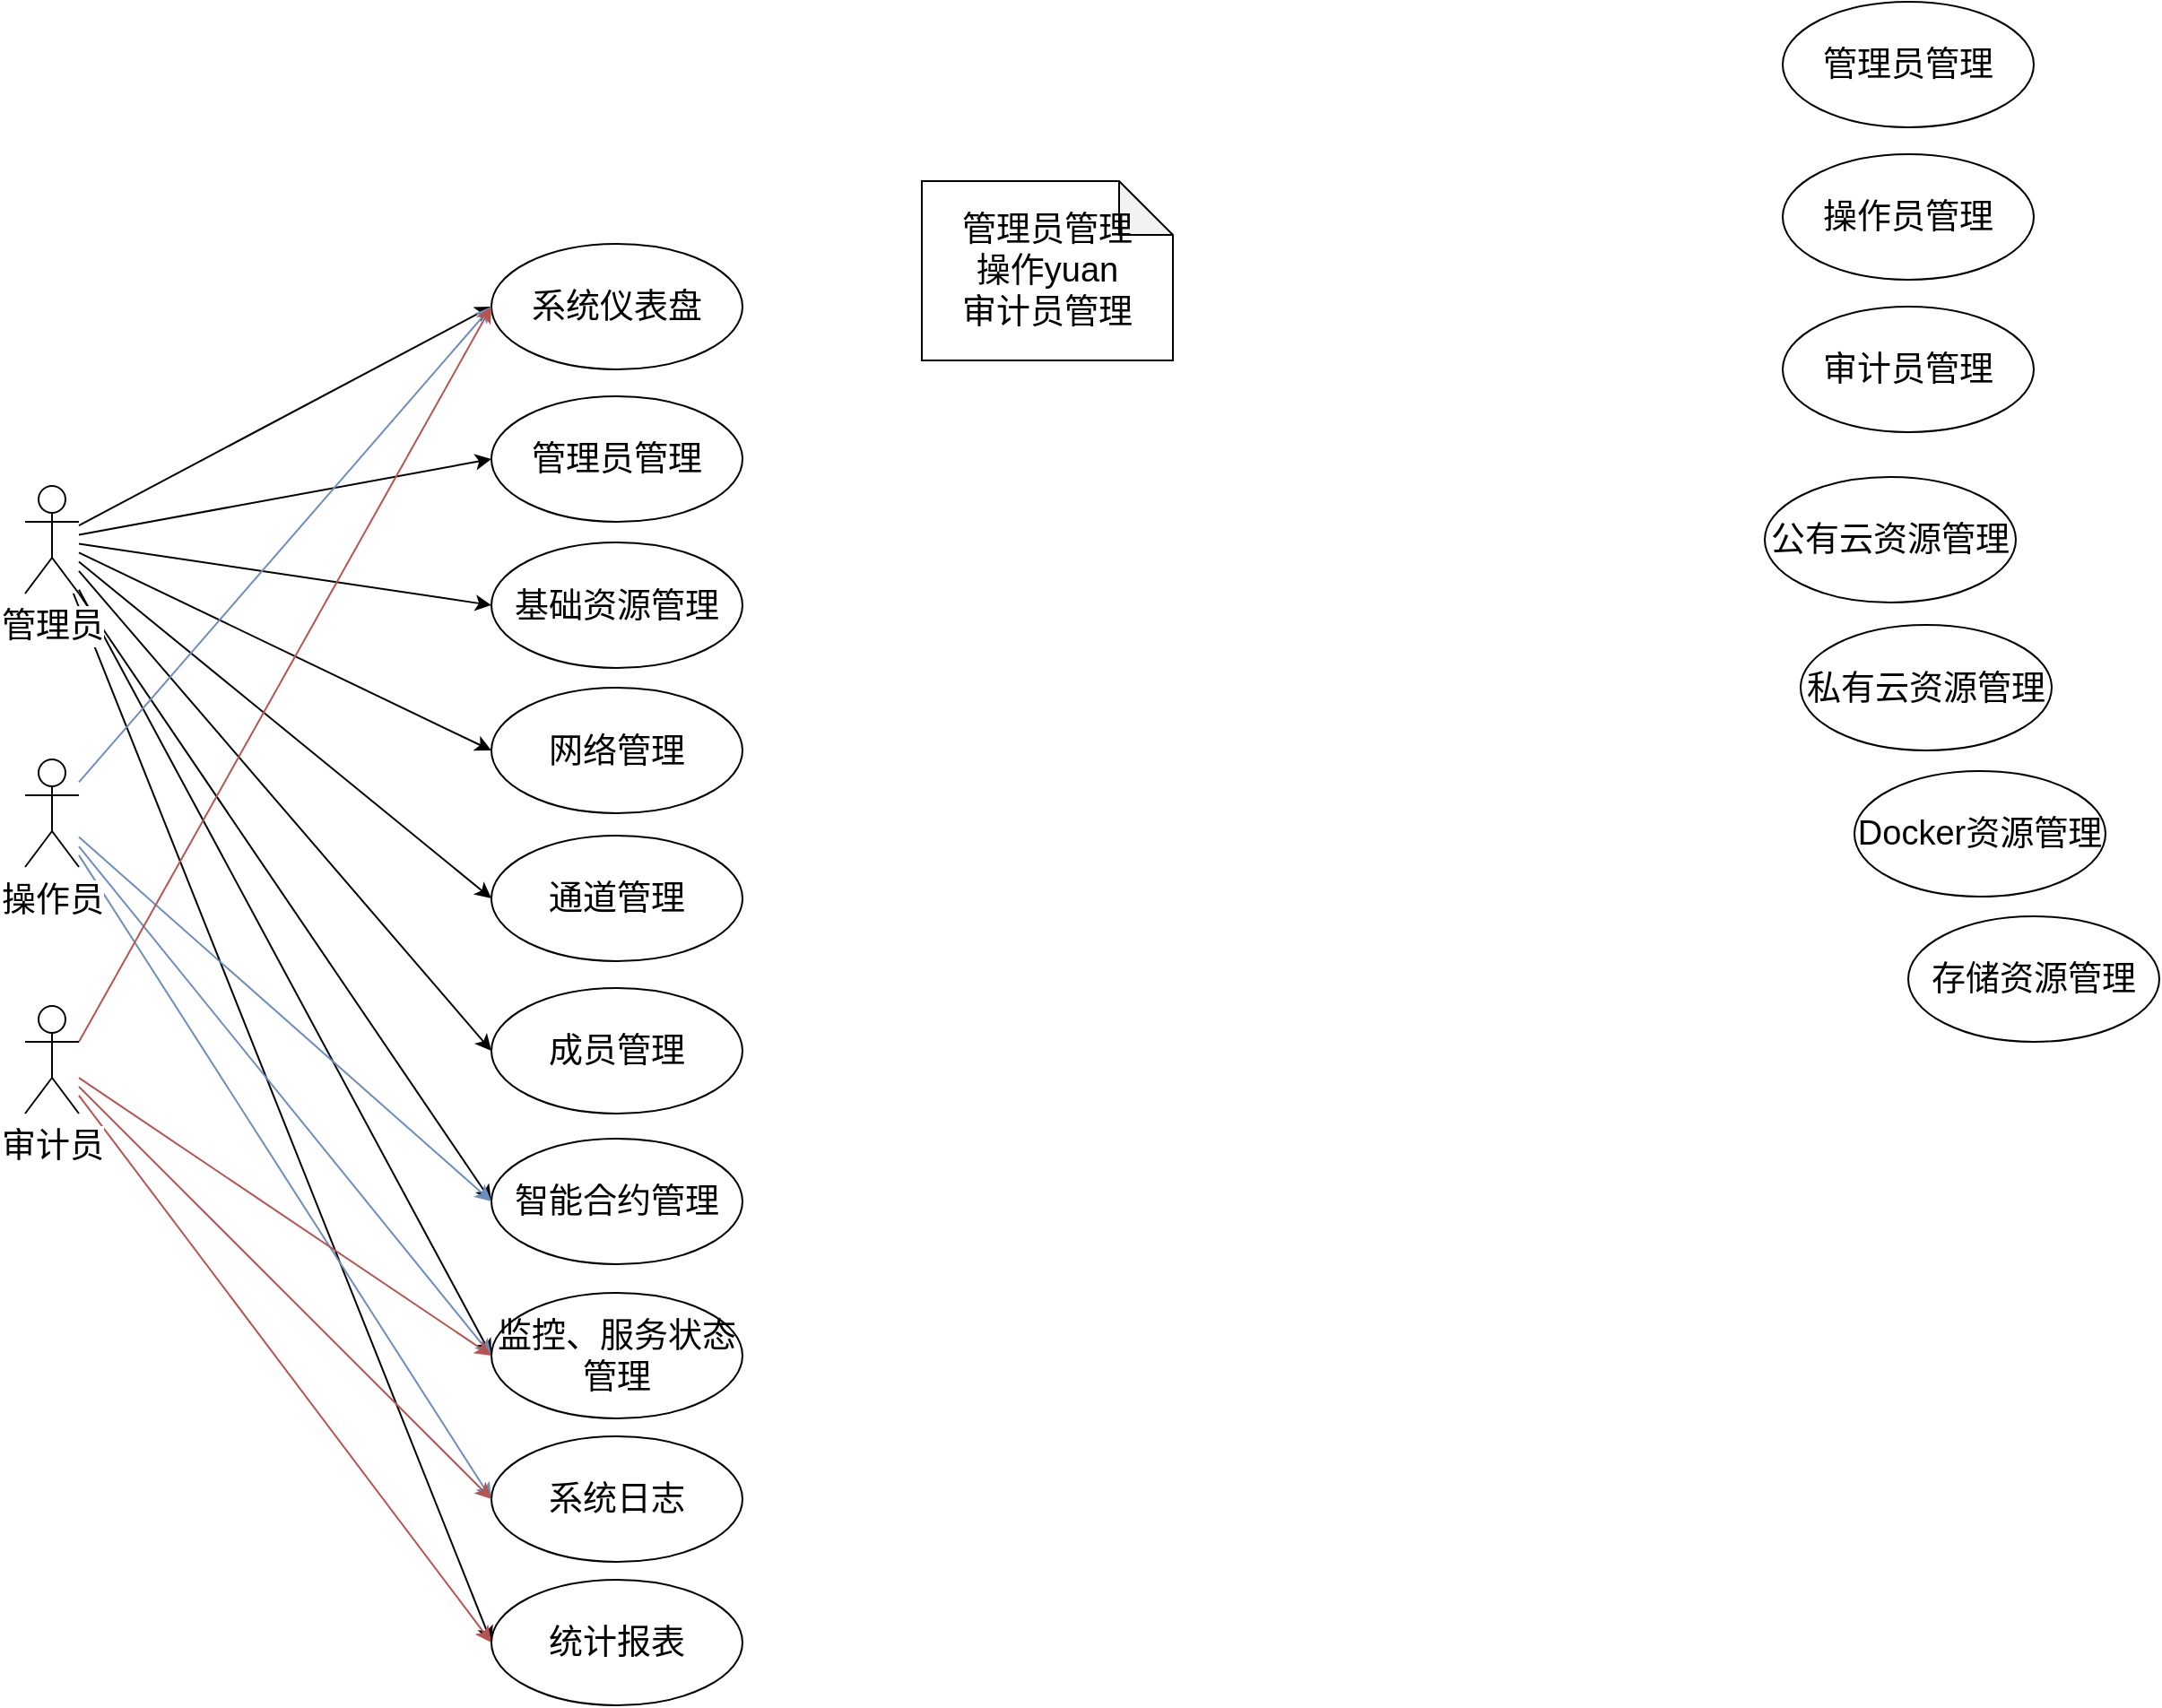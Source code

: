 <mxfile version="10.8.1" type="github"><diagram id="oozkSbW9tRgO9davWDht" name="ç¬¬ 1 é¡µ"><mxGraphModel dx="1394" dy="2096" grid="1" gridSize="10" guides="1" tooltips="1" connect="1" arrows="1" fold="1" page="1" pageScale="1" pageWidth="1527" pageHeight="1169" math="0" shadow="0"><root><mxCell id="0"/><mxCell id="1" parent="0"/><mxCell id="0qH-9EDrpJP9-Y-19pUg-6" style="rounded=0;orthogonalLoop=1;jettySize=auto;html=1;fontSize=19;entryX=0;entryY=0.5;entryDx=0;entryDy=0;" parent="1" source="0qH-9EDrpJP9-Y-19pUg-1" target="0qH-9EDrpJP9-Y-19pUg-5" edge="1"><mxGeometry relative="1" as="geometry"/></mxCell><mxCell id="0qH-9EDrpJP9-Y-19pUg-7" style="edgeStyle=none;rounded=0;orthogonalLoop=1;jettySize=auto;html=1;entryX=0;entryY=0.5;entryDx=0;entryDy=0;fontSize=19;" parent="1" source="0qH-9EDrpJP9-Y-19pUg-1" target="0qH-9EDrpJP9-Y-19pUg-2" edge="1"><mxGeometry relative="1" as="geometry"/></mxCell><mxCell id="0qH-9EDrpJP9-Y-19pUg-8" style="edgeStyle=none;rounded=0;orthogonalLoop=1;jettySize=auto;html=1;entryX=0;entryY=0.5;entryDx=0;entryDy=0;fontSize=19;" parent="1" source="0qH-9EDrpJP9-Y-19pUg-1" target="0qH-9EDrpJP9-Y-19pUg-4" edge="1"><mxGeometry relative="1" as="geometry"/></mxCell><mxCell id="0qH-9EDrpJP9-Y-19pUg-9" style="edgeStyle=none;rounded=0;orthogonalLoop=1;jettySize=auto;html=1;entryX=0;entryY=0.5;entryDx=0;entryDy=0;fontSize=19;" parent="1" source="0qH-9EDrpJP9-Y-19pUg-1" target="0qH-9EDrpJP9-Y-19pUg-3" edge="1"><mxGeometry relative="1" as="geometry"/></mxCell><mxCell id="0qH-9EDrpJP9-Y-19pUg-17" style="edgeStyle=none;rounded=0;orthogonalLoop=1;jettySize=auto;html=1;entryX=0;entryY=0.5;entryDx=0;entryDy=0;fontSize=19;" parent="1" source="0qH-9EDrpJP9-Y-19pUg-1" target="0qH-9EDrpJP9-Y-19pUg-16" edge="1"><mxGeometry relative="1" as="geometry"/></mxCell><mxCell id="0qH-9EDrpJP9-Y-19pUg-19" style="edgeStyle=none;rounded=0;orthogonalLoop=1;jettySize=auto;html=1;exitX=1;exitY=1;exitDx=0;exitDy=0;exitPerimeter=0;entryX=0;entryY=0.5;entryDx=0;entryDy=0;fontSize=19;" parent="1" source="0qH-9EDrpJP9-Y-19pUg-1" target="0qH-9EDrpJP9-Y-19pUg-18" edge="1"><mxGeometry relative="1" as="geometry"/></mxCell><mxCell id="0qH-9EDrpJP9-Y-19pUg-35" style="edgeStyle=none;rounded=0;orthogonalLoop=1;jettySize=auto;html=1;entryX=0;entryY=0.5;entryDx=0;entryDy=0;fontSize=19;" parent="1" source="0qH-9EDrpJP9-Y-19pUg-1" target="0qH-9EDrpJP9-Y-19pUg-34" edge="1"><mxGeometry relative="1" as="geometry"/></mxCell><mxCell id="0qH-9EDrpJP9-Y-19pUg-37" style="edgeStyle=none;rounded=0;orthogonalLoop=1;jettySize=auto;html=1;entryX=0;entryY=0.5;entryDx=0;entryDy=0;fontSize=19;" parent="1" source="0qH-9EDrpJP9-Y-19pUg-1" target="0qH-9EDrpJP9-Y-19pUg-32" edge="1"><mxGeometry relative="1" as="geometry"/></mxCell><mxCell id="0qH-9EDrpJP9-Y-19pUg-48" style="edgeStyle=none;rounded=0;orthogonalLoop=1;jettySize=auto;html=1;entryX=0;entryY=0.5;entryDx=0;entryDy=0;fontSize=19;" parent="1" source="0qH-9EDrpJP9-Y-19pUg-1" target="0qH-9EDrpJP9-Y-19pUg-46" edge="1"><mxGeometry relative="1" as="geometry"/></mxCell><mxCell id="0qH-9EDrpJP9-Y-19pUg-1" value="管理员&lt;br style=&quot;font-size: 19px;&quot;&gt;" style="shape=umlActor;verticalLabelPosition=bottom;labelBackgroundColor=#ffffff;verticalAlign=top;html=1;fontSize=19;" parent="1" vertex="1"><mxGeometry x="260" y="220" width="30" height="60" as="geometry"/></mxCell><mxCell id="0qH-9EDrpJP9-Y-19pUg-2" value="网络管理&lt;br style=&quot;font-size: 19px;&quot;&gt;" style="ellipse;whiteSpace=wrap;html=1;fontSize=19;" parent="1" vertex="1"><mxGeometry x="520" y="332.5" width="140" height="70" as="geometry"/></mxCell><mxCell id="0qH-9EDrpJP9-Y-19pUg-3" value="成员管理" style="ellipse;whiteSpace=wrap;html=1;fontSize=19;" parent="1" vertex="1"><mxGeometry x="520" y="500" width="140" height="70" as="geometry"/></mxCell><mxCell id="0qH-9EDrpJP9-Y-19pUg-4" value="通道管理" style="ellipse;whiteSpace=wrap;html=1;fontSize=19;" parent="1" vertex="1"><mxGeometry x="520" y="415" width="140" height="70" as="geometry"/></mxCell><mxCell id="0qH-9EDrpJP9-Y-19pUg-5" value="管理员管理" style="ellipse;whiteSpace=wrap;html=1;fontSize=19;" parent="1" vertex="1"><mxGeometry x="520" y="170" width="140" height="70" as="geometry"/></mxCell><mxCell id="0qH-9EDrpJP9-Y-19pUg-10" value="管理员管理" style="ellipse;whiteSpace=wrap;html=1;fontSize=19;" parent="1" vertex="1"><mxGeometry x="1240" y="-50" width="140" height="70" as="geometry"/></mxCell><mxCell id="0qH-9EDrpJP9-Y-19pUg-11" value="操作员管理" style="ellipse;whiteSpace=wrap;html=1;fontSize=19;" parent="1" vertex="1"><mxGeometry x="1240" y="35" width="140" height="70" as="geometry"/></mxCell><mxCell id="0qH-9EDrpJP9-Y-19pUg-12" value="审计员管理" style="ellipse;whiteSpace=wrap;html=1;fontSize=19;" parent="1" vertex="1"><mxGeometry x="1240" y="120" width="140" height="70" as="geometry"/></mxCell><mxCell id="0qH-9EDrpJP9-Y-19pUg-16" value="基础资源管理&lt;br style=&quot;font-size: 19px&quot;&gt;" style="ellipse;whiteSpace=wrap;html=1;fontSize=19;" parent="1" vertex="1"><mxGeometry x="520" y="251.5" width="140" height="70" as="geometry"/></mxCell><mxCell id="0qH-9EDrpJP9-Y-19pUg-18" value="智能合约管理" style="ellipse;whiteSpace=wrap;html=1;fontSize=19;" parent="1" vertex="1"><mxGeometry x="520" y="584" width="140" height="70" as="geometry"/></mxCell><mxCell id="0qH-9EDrpJP9-Y-19pUg-20" value="公有云资源管理&lt;br style=&quot;font-size: 19px&quot;&gt;" style="ellipse;whiteSpace=wrap;html=1;fontSize=19;" parent="1" vertex="1"><mxGeometry x="1230" y="215" width="140" height="70" as="geometry"/></mxCell><mxCell id="0qH-9EDrpJP9-Y-19pUg-21" value="私有云资源管理&lt;br style=&quot;font-size: 19px&quot;&gt;" style="ellipse;whiteSpace=wrap;html=1;fontSize=19;" parent="1" vertex="1"><mxGeometry x="1250" y="297.5" width="140" height="70" as="geometry"/></mxCell><mxCell id="0qH-9EDrpJP9-Y-19pUg-22" value="Docker资源管理&lt;br style=&quot;font-size: 19px&quot;&gt;" style="ellipse;whiteSpace=wrap;html=1;fontSize=19;" parent="1" vertex="1"><mxGeometry x="1280" y="379" width="140" height="70" as="geometry"/></mxCell><mxCell id="0qH-9EDrpJP9-Y-19pUg-23" value="存储资源管理&lt;br style=&quot;font-size: 19px&quot;&gt;" style="ellipse;whiteSpace=wrap;html=1;fontSize=19;" parent="1" vertex="1"><mxGeometry x="1310" y="460" width="140" height="70" as="geometry"/></mxCell><mxCell id="0qH-9EDrpJP9-Y-19pUg-31" style="edgeStyle=none;rounded=0;orthogonalLoop=1;jettySize=auto;html=1;entryX=0;entryY=0.5;entryDx=0;entryDy=0;fontSize=19;fillColor=#dae8fc;strokeColor=#6c8ebf;" parent="1" source="0qH-9EDrpJP9-Y-19pUg-29" target="0qH-9EDrpJP9-Y-19pUg-18" edge="1"><mxGeometry relative="1" as="geometry"/></mxCell><mxCell id="0qH-9EDrpJP9-Y-19pUg-33" style="edgeStyle=none;rounded=0;orthogonalLoop=1;jettySize=auto;html=1;entryX=0;entryY=0.5;entryDx=0;entryDy=0;fontSize=19;fillColor=#dae8fc;strokeColor=#6c8ebf;" parent="1" source="0qH-9EDrpJP9-Y-19pUg-29" target="0qH-9EDrpJP9-Y-19pUg-32" edge="1"><mxGeometry relative="1" as="geometry"/></mxCell><mxCell id="0qH-9EDrpJP9-Y-19pUg-36" style="edgeStyle=none;rounded=0;orthogonalLoop=1;jettySize=auto;html=1;entryX=0;entryY=0.5;entryDx=0;entryDy=0;fontSize=19;fillColor=#dae8fc;strokeColor=#6c8ebf;" parent="1" source="0qH-9EDrpJP9-Y-19pUg-29" target="0qH-9EDrpJP9-Y-19pUg-34" edge="1"><mxGeometry relative="1" as="geometry"/></mxCell><mxCell id="0qH-9EDrpJP9-Y-19pUg-39" style="edgeStyle=none;rounded=0;orthogonalLoop=1;jettySize=auto;html=1;entryX=0;entryY=0.5;entryDx=0;entryDy=0;fontSize=19;fillColor=#dae8fc;strokeColor=#6c8ebf;" parent="1" source="0qH-9EDrpJP9-Y-19pUg-29" target="0qH-9EDrpJP9-Y-19pUg-38" edge="1"><mxGeometry relative="1" as="geometry"/></mxCell><mxCell id="0qH-9EDrpJP9-Y-19pUg-29" value="操作员&lt;br style=&quot;font-size: 19px&quot;&gt;" style="shape=umlActor;verticalLabelPosition=bottom;labelBackgroundColor=#ffffff;verticalAlign=top;html=1;fontSize=19;" parent="1" vertex="1"><mxGeometry x="260" y="372.5" width="30" height="60" as="geometry"/></mxCell><mxCell id="0qH-9EDrpJP9-Y-19pUg-32" value="监控、服务状态管理" style="ellipse;whiteSpace=wrap;html=1;fontSize=19;" parent="1" vertex="1"><mxGeometry x="520" y="670" width="140" height="70" as="geometry"/></mxCell><mxCell id="0qH-9EDrpJP9-Y-19pUg-34" value="系统仪表盘" style="ellipse;whiteSpace=wrap;html=1;fontSize=19;" parent="1" vertex="1"><mxGeometry x="520" y="85" width="140" height="70" as="geometry"/></mxCell><mxCell id="0qH-9EDrpJP9-Y-19pUg-38" value="系统日志" style="ellipse;whiteSpace=wrap;html=1;fontSize=19;" parent="1" vertex="1"><mxGeometry x="520" y="750" width="140" height="70" as="geometry"/></mxCell><mxCell id="0qH-9EDrpJP9-Y-19pUg-43" style="edgeStyle=none;rounded=0;orthogonalLoop=1;jettySize=auto;html=1;entryX=0;entryY=0.5;entryDx=0;entryDy=0;fontSize=19;exitX=1;exitY=0.333;exitDx=0;exitDy=0;exitPerimeter=0;fillColor=#f8cecc;strokeColor=#b85450;" parent="1" source="0qH-9EDrpJP9-Y-19pUg-40" target="0qH-9EDrpJP9-Y-19pUg-34" edge="1"><mxGeometry relative="1" as="geometry"/></mxCell><mxCell id="0qH-9EDrpJP9-Y-19pUg-44" style="edgeStyle=none;rounded=0;orthogonalLoop=1;jettySize=auto;html=1;entryX=0;entryY=0.5;entryDx=0;entryDy=0;fontSize=19;fillColor=#f8cecc;strokeColor=#b85450;" parent="1" source="0qH-9EDrpJP9-Y-19pUg-40" target="0qH-9EDrpJP9-Y-19pUg-38" edge="1"><mxGeometry relative="1" as="geometry"/></mxCell><mxCell id="0qH-9EDrpJP9-Y-19pUg-45" style="edgeStyle=none;rounded=0;orthogonalLoop=1;jettySize=auto;html=1;entryX=0;entryY=0.5;entryDx=0;entryDy=0;fontSize=19;fillColor=#f8cecc;strokeColor=#b85450;" parent="1" source="0qH-9EDrpJP9-Y-19pUg-40" target="0qH-9EDrpJP9-Y-19pUg-32" edge="1"><mxGeometry relative="1" as="geometry"/></mxCell><mxCell id="0qH-9EDrpJP9-Y-19pUg-47" style="edgeStyle=none;rounded=0;orthogonalLoop=1;jettySize=auto;html=1;entryX=0;entryY=0.5;entryDx=0;entryDy=0;fontSize=19;fillColor=#f8cecc;strokeColor=#b85450;" parent="1" source="0qH-9EDrpJP9-Y-19pUg-40" target="0qH-9EDrpJP9-Y-19pUg-46" edge="1"><mxGeometry relative="1" as="geometry"/></mxCell><mxCell id="0qH-9EDrpJP9-Y-19pUg-40" value="审计员&lt;br style=&quot;font-size: 19px&quot;&gt;" style="shape=umlActor;verticalLabelPosition=bottom;labelBackgroundColor=#ffffff;verticalAlign=top;html=1;fontSize=19;" parent="1" vertex="1"><mxGeometry x="260" y="510" width="30" height="60" as="geometry"/></mxCell><mxCell id="0qH-9EDrpJP9-Y-19pUg-46" value="统计报表" style="ellipse;whiteSpace=wrap;html=1;fontSize=19;" parent="1" vertex="1"><mxGeometry x="520" y="830" width="140" height="70" as="geometry"/></mxCell><mxCell id="Ccfd51ajzRlaOkpZHizr-2" value="管理员管理&lt;br&gt;操作yuan&lt;br&gt;审计员管理&lt;br&gt;" style="shape=note;whiteSpace=wrap;html=1;backgroundOutline=1;darkOpacity=0.05;fontSize=19;" parent="1" vertex="1"><mxGeometry x="760" y="50" width="140" height="100" as="geometry"/></mxCell></root></mxGraphModel></diagram></mxfile>